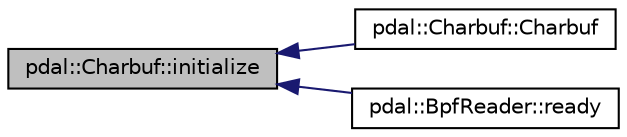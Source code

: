 digraph "pdal::Charbuf::initialize"
{
  edge [fontname="Helvetica",fontsize="10",labelfontname="Helvetica",labelfontsize="10"];
  node [fontname="Helvetica",fontsize="10",shape=record];
  rankdir="LR";
  Node1 [label="pdal::Charbuf::initialize",height=0.2,width=0.4,color="black", fillcolor="grey75", style="filled", fontcolor="black"];
  Node1 -> Node2 [dir="back",color="midnightblue",fontsize="10",style="solid",fontname="Helvetica"];
  Node2 [label="pdal::Charbuf::Charbuf",height=0.2,width=0.4,color="black", fillcolor="white", style="filled",URL="$classpdal_1_1Charbuf.html#aa3c7d6f5d13cba88d2acec84ece28686"];
  Node1 -> Node3 [dir="back",color="midnightblue",fontsize="10",style="solid",fontname="Helvetica"];
  Node3 [label="pdal::BpfReader::ready",height=0.2,width=0.4,color="black", fillcolor="white", style="filled",URL="$classpdal_1_1BpfReader.html#a6d10eebd98f3e10faed9af5cbc4bc1a9"];
}
